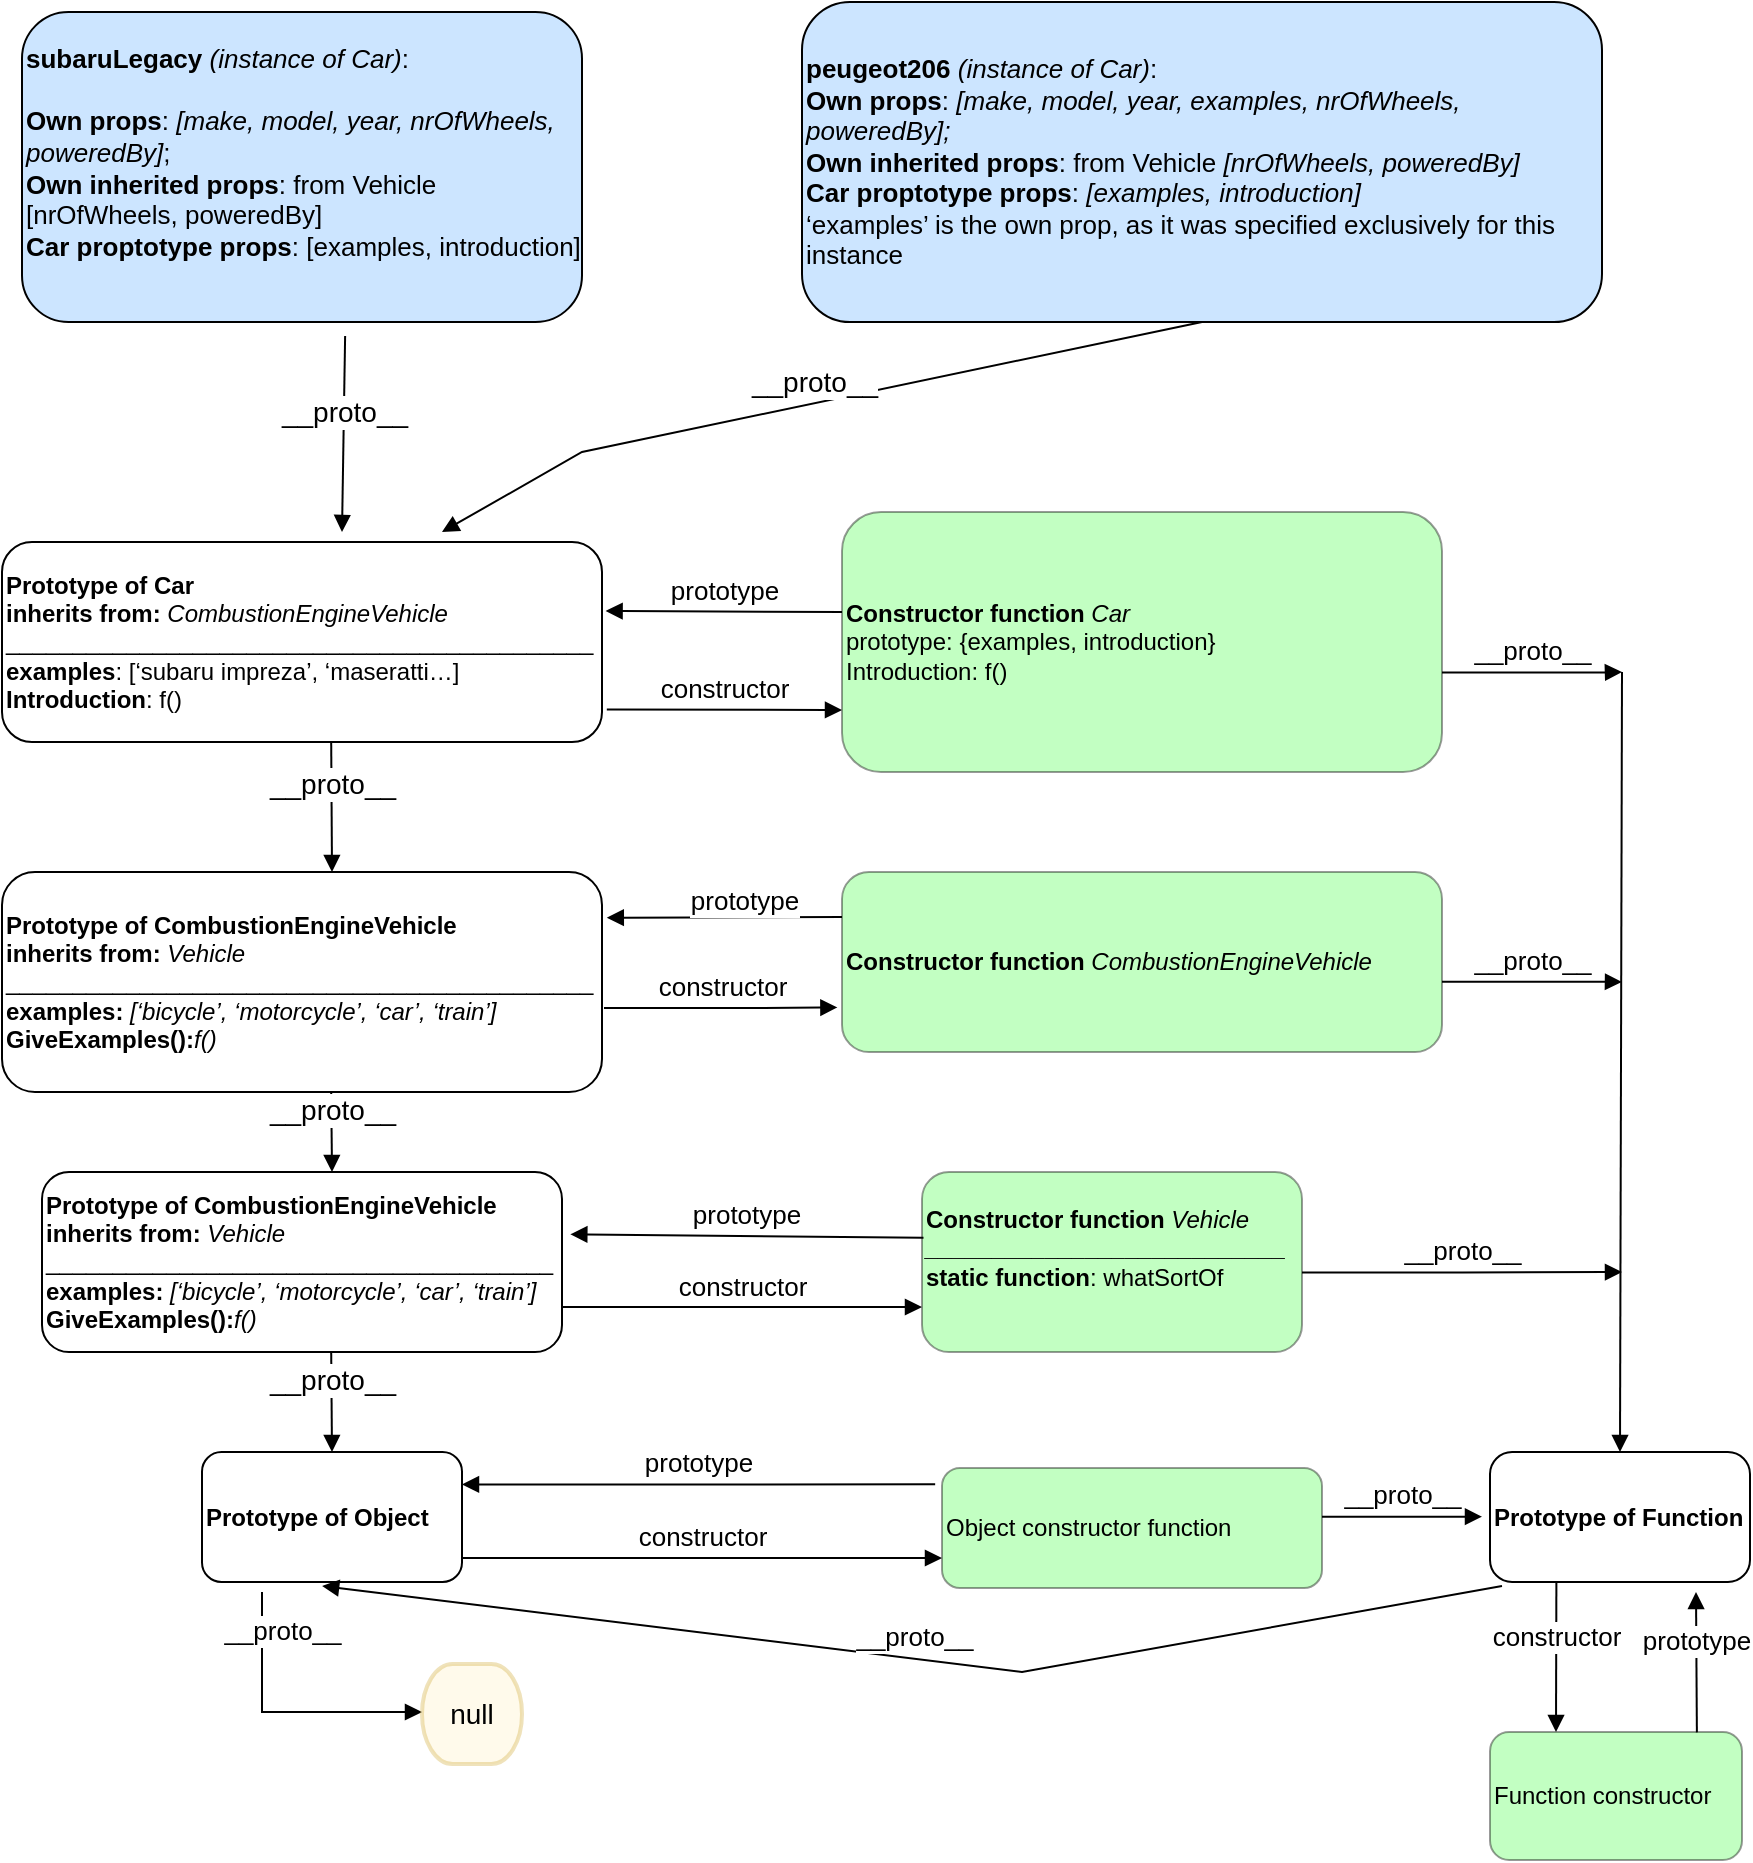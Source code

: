 <mxfile version="16.2.2" type="device"><diagram id="9lrF3QXFduArmuW3MrTd" name="Page-1"><mxGraphModel dx="1185" dy="1808" grid="1" gridSize="10" guides="1" tooltips="1" connect="1" arrows="1" fold="1" page="1" pageScale="1" pageWidth="1654" pageHeight="1169" math="0" shadow="0"><root><mxCell id="0"/><mxCell id="1" parent="0"/><mxCell id="tmPpu4ToZe10un7tnJ69-1" value="&lt;div style=&quot;font-size: 13px&quot;&gt;&lt;font style=&quot;font-size: 13px&quot;&gt;&lt;b&gt;subaruLegacy&lt;/b&gt;&lt;i&gt; (instance of Car)&lt;/i&gt;:&lt;/font&gt;&lt;/div&gt;&lt;div style=&quot;font-size: 13px&quot;&gt;&lt;font style=&quot;font-size: 13px&quot;&gt;&lt;br&gt;&lt;font style=&quot;font-size: 13px&quot;&gt;&lt;b&gt;Own props&lt;/b&gt;: &lt;i&gt;[make, model, year, nrOfWheels, poweredBy]&lt;/i&gt;;&lt;/font&gt;&lt;br&gt;&lt;font style=&quot;font-size: 13px&quot;&gt;&lt;b&gt;Own inherited props&lt;/b&gt;: from Vehicle [nrOfWheels, poweredBy]&lt;/font&gt;&lt;br&gt;&lt;font style=&quot;font-size: 13px&quot;&gt;&lt;b&gt;Car proptotype props&lt;/b&gt;: [examples, introduction]&lt;/font&gt;&lt;br&gt;&lt;/font&gt;&lt;br&gt;&lt;/div&gt;" style="rounded=1;whiteSpace=wrap;html=1;fillColor=#CCE5FF;align=left;" vertex="1" parent="1"><mxGeometry x="160" y="-1150" width="280" height="155" as="geometry"/></mxCell><mxCell id="tmPpu4ToZe10un7tnJ69-12" value="&lt;font style=&quot;font-size: 13px&quot;&gt;&lt;b&gt;peugeot206&lt;/b&gt; &lt;i&gt;(instance of Car)&lt;/i&gt;:&lt;br&gt;&lt;b&gt;Own props&lt;/b&gt;: &lt;i&gt;[make, model, year, examples, nrOfWheels, poweredBy];&lt;/i&gt;&lt;br&gt;&lt;b&gt;Own inherited props&lt;/b&gt;: from Vehicle &lt;i&gt;[nrOfWheels, poweredBy]&lt;/i&gt;&lt;br&gt;&lt;b&gt;Car proptotype props&lt;/b&gt;: &lt;i&gt;[examples, introduction]&lt;/i&gt;&lt;br&gt;‘examples’ is the own prop, as it was specified exclusively for this instance&lt;/font&gt;" style="rounded=1;whiteSpace=wrap;html=1;fillColor=#CCE5FF;align=left;" vertex="1" parent="1"><mxGeometry x="550" y="-1155" width="400" height="160" as="geometry"/></mxCell><mxCell id="tmPpu4ToZe10un7tnJ69-13" value="&lt;div align=&quot;left&quot;&gt;&lt;b&gt;Prototype of Car&lt;/b&gt;&lt;/div&gt;&lt;div align=&quot;left&quot;&gt;&lt;b&gt;inherits from: &lt;/b&gt;&lt;i&gt;CombustionEngineVehicle&lt;/i&gt;&lt;b&gt;&lt;br&gt;&lt;/b&gt;&lt;/div&gt;____________________________________________&lt;br&gt;&lt;b&gt;examples&lt;/b&gt;: [‘subaru impreza’, ‘maseratti…]&lt;br&gt;&lt;b&gt;Introduction&lt;/b&gt;: f()" style="rounded=1;whiteSpace=wrap;html=1;fillColor=#FFFFFF;align=left;" vertex="1" parent="1"><mxGeometry x="150" y="-885" width="300" height="100" as="geometry"/></mxCell><mxCell id="tmPpu4ToZe10un7tnJ69-14" value="&lt;div&gt;&lt;b&gt;Constructor function &lt;/b&gt;&lt;i&gt;Car&lt;/i&gt;&lt;br&gt;&lt;/div&gt;prototype: {examples, introduction}&lt;br&gt;Introduction: f()" style="rounded=1;whiteSpace=wrap;html=1;fillColor=#66FF66;align=left;opacity=40;" vertex="1" parent="1"><mxGeometry x="570" y="-900" width="300" height="130" as="geometry"/></mxCell><mxCell id="tmPpu4ToZe10un7tnJ69-15" value="&lt;div&gt;&lt;b&gt;Constructor function &lt;/b&gt;&lt;i&gt;CombustionEngineVehicle&lt;/i&gt;&lt;/div&gt;" style="rounded=1;whiteSpace=wrap;html=1;fillColor=#66FF66;align=left;opacity=40;" vertex="1" parent="1"><mxGeometry x="570" y="-720" width="300" height="90" as="geometry"/></mxCell><mxCell id="tmPpu4ToZe10un7tnJ69-16" value="&lt;div align=&quot;left&quot;&gt;&lt;b&gt;Prototype of CombustionEngineVehicle&lt;/b&gt;&lt;br&gt;&lt;/div&gt;&lt;b&gt;inherits from: &lt;/b&gt;&lt;i&gt;Vehicle&lt;/i&gt;&lt;b&gt;&lt;br&gt;&lt;/b&gt;____________________________________________&lt;b&gt;&lt;br&gt;examples: &lt;/b&gt;&lt;i&gt;[‘bicycle’, ‘motorcycle’, ‘car’, ‘train’]&lt;/i&gt;&lt;b&gt;&lt;br&gt;&lt;/b&gt;&lt;div&gt;&lt;b&gt;GiveExamples():&lt;/b&gt;&lt;i&gt;f()&lt;/i&gt;&lt;/div&gt;" style="rounded=1;whiteSpace=wrap;html=1;fillColor=#FFFFFF;align=left;" vertex="1" parent="1"><mxGeometry x="150" y="-720" width="300" height="110" as="geometry"/></mxCell><mxCell id="tmPpu4ToZe10un7tnJ69-17" value="&lt;div&gt;&lt;b&gt;Constructor function &lt;/b&gt;&lt;i&gt;Vehicle&lt;/i&gt;&lt;/div&gt;&lt;div&gt;&lt;i&gt;___________________________&lt;/i&gt;&lt;br&gt;&lt;/div&gt;&lt;b&gt;static function&lt;/b&gt;: whatSortOf&lt;br&gt;&lt;div align=&quot;right&quot;&gt;&lt;br&gt;&lt;/div&gt;" style="rounded=1;whiteSpace=wrap;html=1;fillColor=#66FF66;align=left;opacity=40;" vertex="1" parent="1"><mxGeometry x="610" y="-570" width="190" height="90" as="geometry"/></mxCell><mxCell id="tmPpu4ToZe10un7tnJ69-18" value="&lt;div align=&quot;left&quot;&gt;&lt;b&gt;Prototype of CombustionEngineVehicle&lt;/b&gt;&lt;br&gt;&lt;/div&gt;&lt;b&gt;inherits from: &lt;/b&gt;&lt;i&gt;Vehicle&lt;/i&gt;&lt;b&gt;&lt;br&gt;&lt;/b&gt;______________________________________&lt;b&gt;&lt;br&gt;examples: &lt;/b&gt;&lt;i&gt;[‘bicycle’, ‘motorcycle’, ‘car’, ‘train’]&lt;/i&gt;&lt;b&gt;&lt;br&gt;&lt;/b&gt;&lt;div&gt;&lt;b&gt;GiveExamples():&lt;/b&gt;&lt;i&gt;f()&lt;/i&gt;&lt;/div&gt;" style="rounded=1;whiteSpace=wrap;html=1;fillColor=#FFFFFF;align=left;" vertex="1" parent="1"><mxGeometry x="170" y="-570" width="260" height="90" as="geometry"/></mxCell><mxCell id="tmPpu4ToZe10un7tnJ69-20" value="&lt;font style=&quot;font-size: 13px&quot;&gt;constructor&lt;/font&gt;" style="html=1;verticalAlign=bottom;endArrow=block;rounded=0;fontSize=10;entryX=-0.011;entryY=0.608;entryDx=0;entryDy=0;entryPerimeter=0;" edge="1" parent="1"><mxGeometry width="80" relative="1" as="geometry"><mxPoint x="451" y="-652" as="sourcePoint"/><mxPoint x="567.7" y="-652.28" as="targetPoint"/><Array as="points"><mxPoint x="531" y="-652"/></Array></mxGeometry></mxCell><mxCell id="tmPpu4ToZe10un7tnJ69-21" value="prototype" style="html=1;verticalAlign=bottom;endArrow=block;rounded=0;fontSize=13;exitX=0.004;exitY=0.365;exitDx=0;exitDy=0;exitPerimeter=0;entryX=1.016;entryY=0.346;entryDx=0;entryDy=0;entryPerimeter=0;" edge="1" parent="1" source="tmPpu4ToZe10un7tnJ69-17" target="tmPpu4ToZe10un7tnJ69-18"><mxGeometry width="80" relative="1" as="geometry"><mxPoint x="1280" y="-630" as="sourcePoint"/><mxPoint x="1258" y="-580" as="targetPoint"/></mxGeometry></mxCell><mxCell id="tmPpu4ToZe10un7tnJ69-24" value="&lt;font style=&quot;font-size: 13px&quot;&gt;prototype&lt;/font&gt;" style="html=1;verticalAlign=bottom;endArrow=block;rounded=0;fontSize=10;exitX=0;exitY=0.25;exitDx=0;exitDy=0;entryX=1.008;entryY=0.208;entryDx=0;entryDy=0;entryPerimeter=0;" edge="1" parent="1" source="tmPpu4ToZe10un7tnJ69-15" target="tmPpu4ToZe10un7tnJ69-16"><mxGeometry x="-0.16" y="2" width="80" relative="1" as="geometry"><mxPoint x="920" y="-590" as="sourcePoint"/><mxPoint x="1030" y="-580" as="targetPoint"/><mxPoint as="offset"/></mxGeometry></mxCell><mxCell id="tmPpu4ToZe10un7tnJ69-26" value="constructor" style="html=1;verticalAlign=bottom;endArrow=block;rounded=0;fontSize=13;entryX=0;entryY=0.75;entryDx=0;entryDy=0;exitX=1;exitY=0.75;exitDx=0;exitDy=0;" edge="1" parent="1" source="tmPpu4ToZe10un7tnJ69-18" target="tmPpu4ToZe10un7tnJ69-17"><mxGeometry width="80" relative="1" as="geometry"><mxPoint x="1150" y="-600" as="sourcePoint"/><mxPoint x="1230" y="-600" as="targetPoint"/></mxGeometry></mxCell><mxCell id="tmPpu4ToZe10un7tnJ69-29" value="&lt;font style=&quot;font-size: 13px&quot;&gt;constructor&lt;/font&gt;" style="html=1;verticalAlign=bottom;endArrow=block;rounded=0;fontSize=10;exitX=1.008;exitY=0.837;exitDx=0;exitDy=0;exitPerimeter=0;" edge="1" parent="1" source="tmPpu4ToZe10un7tnJ69-13"><mxGeometry width="80" relative="1" as="geometry"><mxPoint x="500" y="-805" as="sourcePoint"/><mxPoint x="570" y="-801" as="targetPoint"/></mxGeometry></mxCell><mxCell id="tmPpu4ToZe10un7tnJ69-30" value="&lt;font style=&quot;font-size: 13px&quot;&gt;prototype&lt;/font&gt;" style="html=1;verticalAlign=bottom;endArrow=block;rounded=0;fontSize=10;entryX=1.006;entryY=0.345;entryDx=0;entryDy=0;entryPerimeter=0;" edge="1" parent="1" target="tmPpu4ToZe10un7tnJ69-13"><mxGeometry width="80" relative="1" as="geometry"><mxPoint x="570" y="-850" as="sourcePoint"/><mxPoint x="610" y="-560" as="targetPoint"/><mxPoint as="offset"/></mxGeometry></mxCell><mxCell id="tmPpu4ToZe10un7tnJ69-31" value="Object constructor function" style="rounded=1;whiteSpace=wrap;html=1;fillColor=#66FF66;align=left;opacity=40;" vertex="1" parent="1"><mxGeometry x="620" y="-422" width="190" height="60" as="geometry"/></mxCell><mxCell id="tmPpu4ToZe10un7tnJ69-32" value="&lt;div align=&quot;left&quot;&gt;&lt;b&gt;Prototype of Object&lt;/b&gt;&lt;br&gt;&lt;/div&gt;" style="rounded=1;whiteSpace=wrap;html=1;fillColor=#FFFFFF;align=left;" vertex="1" parent="1"><mxGeometry x="250" y="-430" width="130" height="65" as="geometry"/></mxCell><mxCell id="tmPpu4ToZe10un7tnJ69-33" value="prototype" style="html=1;verticalAlign=bottom;endArrow=block;rounded=0;fontSize=13;exitX=-0.018;exitY=0.136;exitDx=0;exitDy=0;exitPerimeter=0;entryX=1;entryY=0.25;entryDx=0;entryDy=0;" edge="1" parent="1" source="tmPpu4ToZe10un7tnJ69-31" target="tmPpu4ToZe10un7tnJ69-32"><mxGeometry width="80" relative="1" as="geometry"><mxPoint x="620.76" y="-429.15" as="sourcePoint"/><mxPoint x="444.16" y="-430.86" as="targetPoint"/></mxGeometry></mxCell><mxCell id="tmPpu4ToZe10un7tnJ69-34" value="constructor" style="html=1;verticalAlign=bottom;endArrow=block;rounded=0;fontSize=13;entryX=0;entryY=0.75;entryDx=0;entryDy=0;" edge="1" parent="1" target="tmPpu4ToZe10un7tnJ69-31"><mxGeometry width="80" relative="1" as="geometry"><mxPoint x="380" y="-377" as="sourcePoint"/><mxPoint x="620" y="-394.5" as="targetPoint"/></mxGeometry></mxCell><mxCell id="tmPpu4ToZe10un7tnJ69-35" value="__proto__" style="html=1;verticalAlign=bottom;endArrow=block;rounded=0;fontSize=14;exitX=0.577;exitY=1.045;exitDx=0;exitDy=0;exitPerimeter=0;" edge="1" parent="1" source="tmPpu4ToZe10un7tnJ69-1"><mxGeometry width="80" relative="1" as="geometry"><mxPoint x="374.1" y="-939.5" as="sourcePoint"/><mxPoint x="320" y="-890" as="targetPoint"/><mxPoint as="offset"/></mxGeometry></mxCell><mxCell id="tmPpu4ToZe10un7tnJ69-36" value="__proto__" style="html=1;verticalAlign=bottom;endArrow=block;rounded=0;fontSize=14;exitX=0.577;exitY=1.045;exitDx=0;exitDy=0;exitPerimeter=0;" edge="1" parent="1"><mxGeometry width="80" relative="1" as="geometry"><mxPoint x="314.6" y="-785" as="sourcePoint"/><mxPoint x="315" y="-720" as="targetPoint"/><mxPoint as="offset"/></mxGeometry></mxCell><mxCell id="tmPpu4ToZe10un7tnJ69-37" value="__proto__" style="html=1;verticalAlign=bottom;endArrow=block;rounded=0;fontSize=14;exitX=0.577;exitY=1.045;exitDx=0;exitDy=0;exitPerimeter=0;" edge="1" parent="1"><mxGeometry width="80" relative="1" as="geometry"><mxPoint x="314.6" y="-610" as="sourcePoint"/><mxPoint x="315" y="-570" as="targetPoint"/><mxPoint as="offset"/></mxGeometry></mxCell><mxCell id="tmPpu4ToZe10un7tnJ69-38" value="__proto__" style="html=1;verticalAlign=bottom;endArrow=block;rounded=0;fontSize=14;exitX=0.577;exitY=1.045;exitDx=0;exitDy=0;exitPerimeter=0;" edge="1" parent="1"><mxGeometry width="80" relative="1" as="geometry"><mxPoint x="314.6" y="-480.0" as="sourcePoint"/><mxPoint x="315" y="-430" as="targetPoint"/><mxPoint as="offset"/></mxGeometry></mxCell><mxCell id="tmPpu4ToZe10un7tnJ69-40" value="&lt;div align=&quot;left&quot;&gt;&lt;b&gt;Prototype of Function&lt;/b&gt;&lt;br&gt;&lt;/div&gt;" style="rounded=1;whiteSpace=wrap;html=1;fillColor=#FFFFFF;align=left;arcSize=17;" vertex="1" parent="1"><mxGeometry x="894" y="-430" width="130" height="65" as="geometry"/></mxCell><mxCell id="tmPpu4ToZe10un7tnJ69-41" value="&lt;font style=&quot;font-size: 13px&quot;&gt;__proto__&lt;/font&gt;" style="html=1;verticalAlign=bottom;endArrow=block;rounded=0;fontSize=10;" edge="1" parent="1"><mxGeometry width="80" relative="1" as="geometry"><mxPoint x="870" y="-819.72" as="sourcePoint"/><mxPoint x="960" y="-820" as="targetPoint"/><Array as="points"><mxPoint x="950" y="-819.72"/></Array></mxGeometry></mxCell><mxCell id="tmPpu4ToZe10un7tnJ69-42" value="&lt;font style=&quot;font-size: 13px&quot;&gt;__proto__&lt;/font&gt;" style="html=1;verticalAlign=bottom;endArrow=block;rounded=0;fontSize=10;" edge="1" parent="1"><mxGeometry width="80" relative="1" as="geometry"><mxPoint x="870" y="-665.14" as="sourcePoint"/><mxPoint x="960" y="-665" as="targetPoint"/><Array as="points"><mxPoint x="950" y="-665.14"/></Array></mxGeometry></mxCell><mxCell id="tmPpu4ToZe10un7tnJ69-43" value="&lt;font style=&quot;font-size: 13px&quot;&gt;__proto__&lt;/font&gt;" style="html=1;verticalAlign=bottom;endArrow=block;rounded=0;fontSize=10;" edge="1" parent="1"><mxGeometry width="80" relative="1" as="geometry"><mxPoint x="800" y="-519.72" as="sourcePoint"/><mxPoint x="960" y="-520" as="targetPoint"/><Array as="points"><mxPoint x="880" y="-519.72"/></Array></mxGeometry></mxCell><mxCell id="tmPpu4ToZe10un7tnJ69-44" value="&lt;font style=&quot;font-size: 13px&quot;&gt;__proto__&lt;/font&gt;" style="html=1;verticalAlign=bottom;endArrow=block;rounded=0;fontSize=10;" edge="1" parent="1"><mxGeometry width="80" relative="1" as="geometry"><mxPoint x="810" y="-397.64" as="sourcePoint"/><mxPoint x="890" y="-398" as="targetPoint"/><Array as="points"><mxPoint x="890" y="-397.64"/></Array></mxGeometry></mxCell><mxCell id="tmPpu4ToZe10un7tnJ69-45" value="" style="html=1;verticalAlign=bottom;endArrow=block;rounded=0;fontSize=10;entryX=0.5;entryY=0;entryDx=0;entryDy=0;" edge="1" parent="1" target="tmPpu4ToZe10un7tnJ69-40"><mxGeometry width="80" relative="1" as="geometry"><mxPoint x="960" y="-820" as="sourcePoint"/><mxPoint x="1026.7" y="-780" as="targetPoint"/><Array as="points"/></mxGeometry></mxCell><mxCell id="tmPpu4ToZe10un7tnJ69-46" value="&lt;font style=&quot;font-size: 13px&quot;&gt;__proto__&lt;/font&gt;" style="html=1;verticalAlign=bottom;endArrow=block;rounded=0;fontSize=10;entryX=0.462;entryY=1.031;entryDx=0;entryDy=0;entryPerimeter=0;" edge="1" parent="1" target="tmPpu4ToZe10un7tnJ69-32"><mxGeometry width="80" relative="1" as="geometry"><mxPoint x="900" y="-363" as="sourcePoint"/><mxPoint x="1076.7" y="-350" as="targetPoint"/><Array as="points"><mxPoint x="660" y="-320"/></Array></mxGeometry></mxCell><mxCell id="tmPpu4ToZe10un7tnJ69-47" value="&lt;font style=&quot;font-size: 13px&quot;&gt;__proto__&lt;/font&gt;" style="html=1;verticalAlign=bottom;endArrow=block;rounded=0;fontSize=10;" edge="1" parent="1"><mxGeometry x="-0.571" y="10" width="80" relative="1" as="geometry"><mxPoint x="280" y="-360" as="sourcePoint"/><mxPoint x="360" y="-300" as="targetPoint"/><Array as="points"><mxPoint x="280" y="-300"/></Array><mxPoint as="offset"/></mxGeometry></mxCell><mxCell id="tmPpu4ToZe10un7tnJ69-48" value="null" style="strokeWidth=2;html=1;shape=mxgraph.flowchart.terminator;whiteSpace=wrap;fontSize=14;fillColor=#fff2cc;opacity=40;strokeColor=#d6b656;" vertex="1" parent="1"><mxGeometry x="360" y="-324" width="50" height="50" as="geometry"/></mxCell><mxCell id="tmPpu4ToZe10un7tnJ69-49" value="__proto__" style="html=1;verticalAlign=bottom;endArrow=block;rounded=0;fontSize=14;exitX=0.5;exitY=1;exitDx=0;exitDy=0;" edge="1" parent="1" source="tmPpu4ToZe10un7tnJ69-12"><mxGeometry width="80" relative="1" as="geometry"><mxPoint x="330.02" y="-980.05" as="sourcePoint"/><mxPoint x="370" y="-890" as="targetPoint"/><mxPoint as="offset"/><Array as="points"><mxPoint x="440" y="-930"/></Array></mxGeometry></mxCell><mxCell id="tmPpu4ToZe10un7tnJ69-50" value="Function constructor" style="rounded=1;whiteSpace=wrap;html=1;fillColor=#66FF66;align=left;opacity=40;" vertex="1" parent="1"><mxGeometry x="894" y="-290" width="126" height="64" as="geometry"/></mxCell><mxCell id="tmPpu4ToZe10un7tnJ69-51" value="prototype" style="html=1;verticalAlign=bottom;endArrow=block;rounded=0;fontSize=13;exitX=0.821;exitY=0.003;exitDx=0;exitDy=0;exitPerimeter=0;" edge="1" parent="1" source="tmPpu4ToZe10un7tnJ69-50"><mxGeometry width="80" relative="1" as="geometry"><mxPoint x="976.6" y="-365.0" as="sourcePoint"/><mxPoint x="997" y="-360" as="targetPoint"/></mxGeometry></mxCell><mxCell id="tmPpu4ToZe10un7tnJ69-52" value="&lt;font style=&quot;font-size: 13px&quot;&gt;constructor&lt;/font&gt;" style="html=1;verticalAlign=bottom;endArrow=block;rounded=0;fontSize=10;exitX=0.463;exitY=1.005;exitDx=0;exitDy=0;exitPerimeter=0;" edge="1" parent="1"><mxGeometry width="80" relative="1" as="geometry"><mxPoint x="927.19" y="-364.675" as="sourcePoint"/><mxPoint x="927" y="-290" as="targetPoint"/><Array as="points"/></mxGeometry></mxCell></root></mxGraphModel></diagram></mxfile>